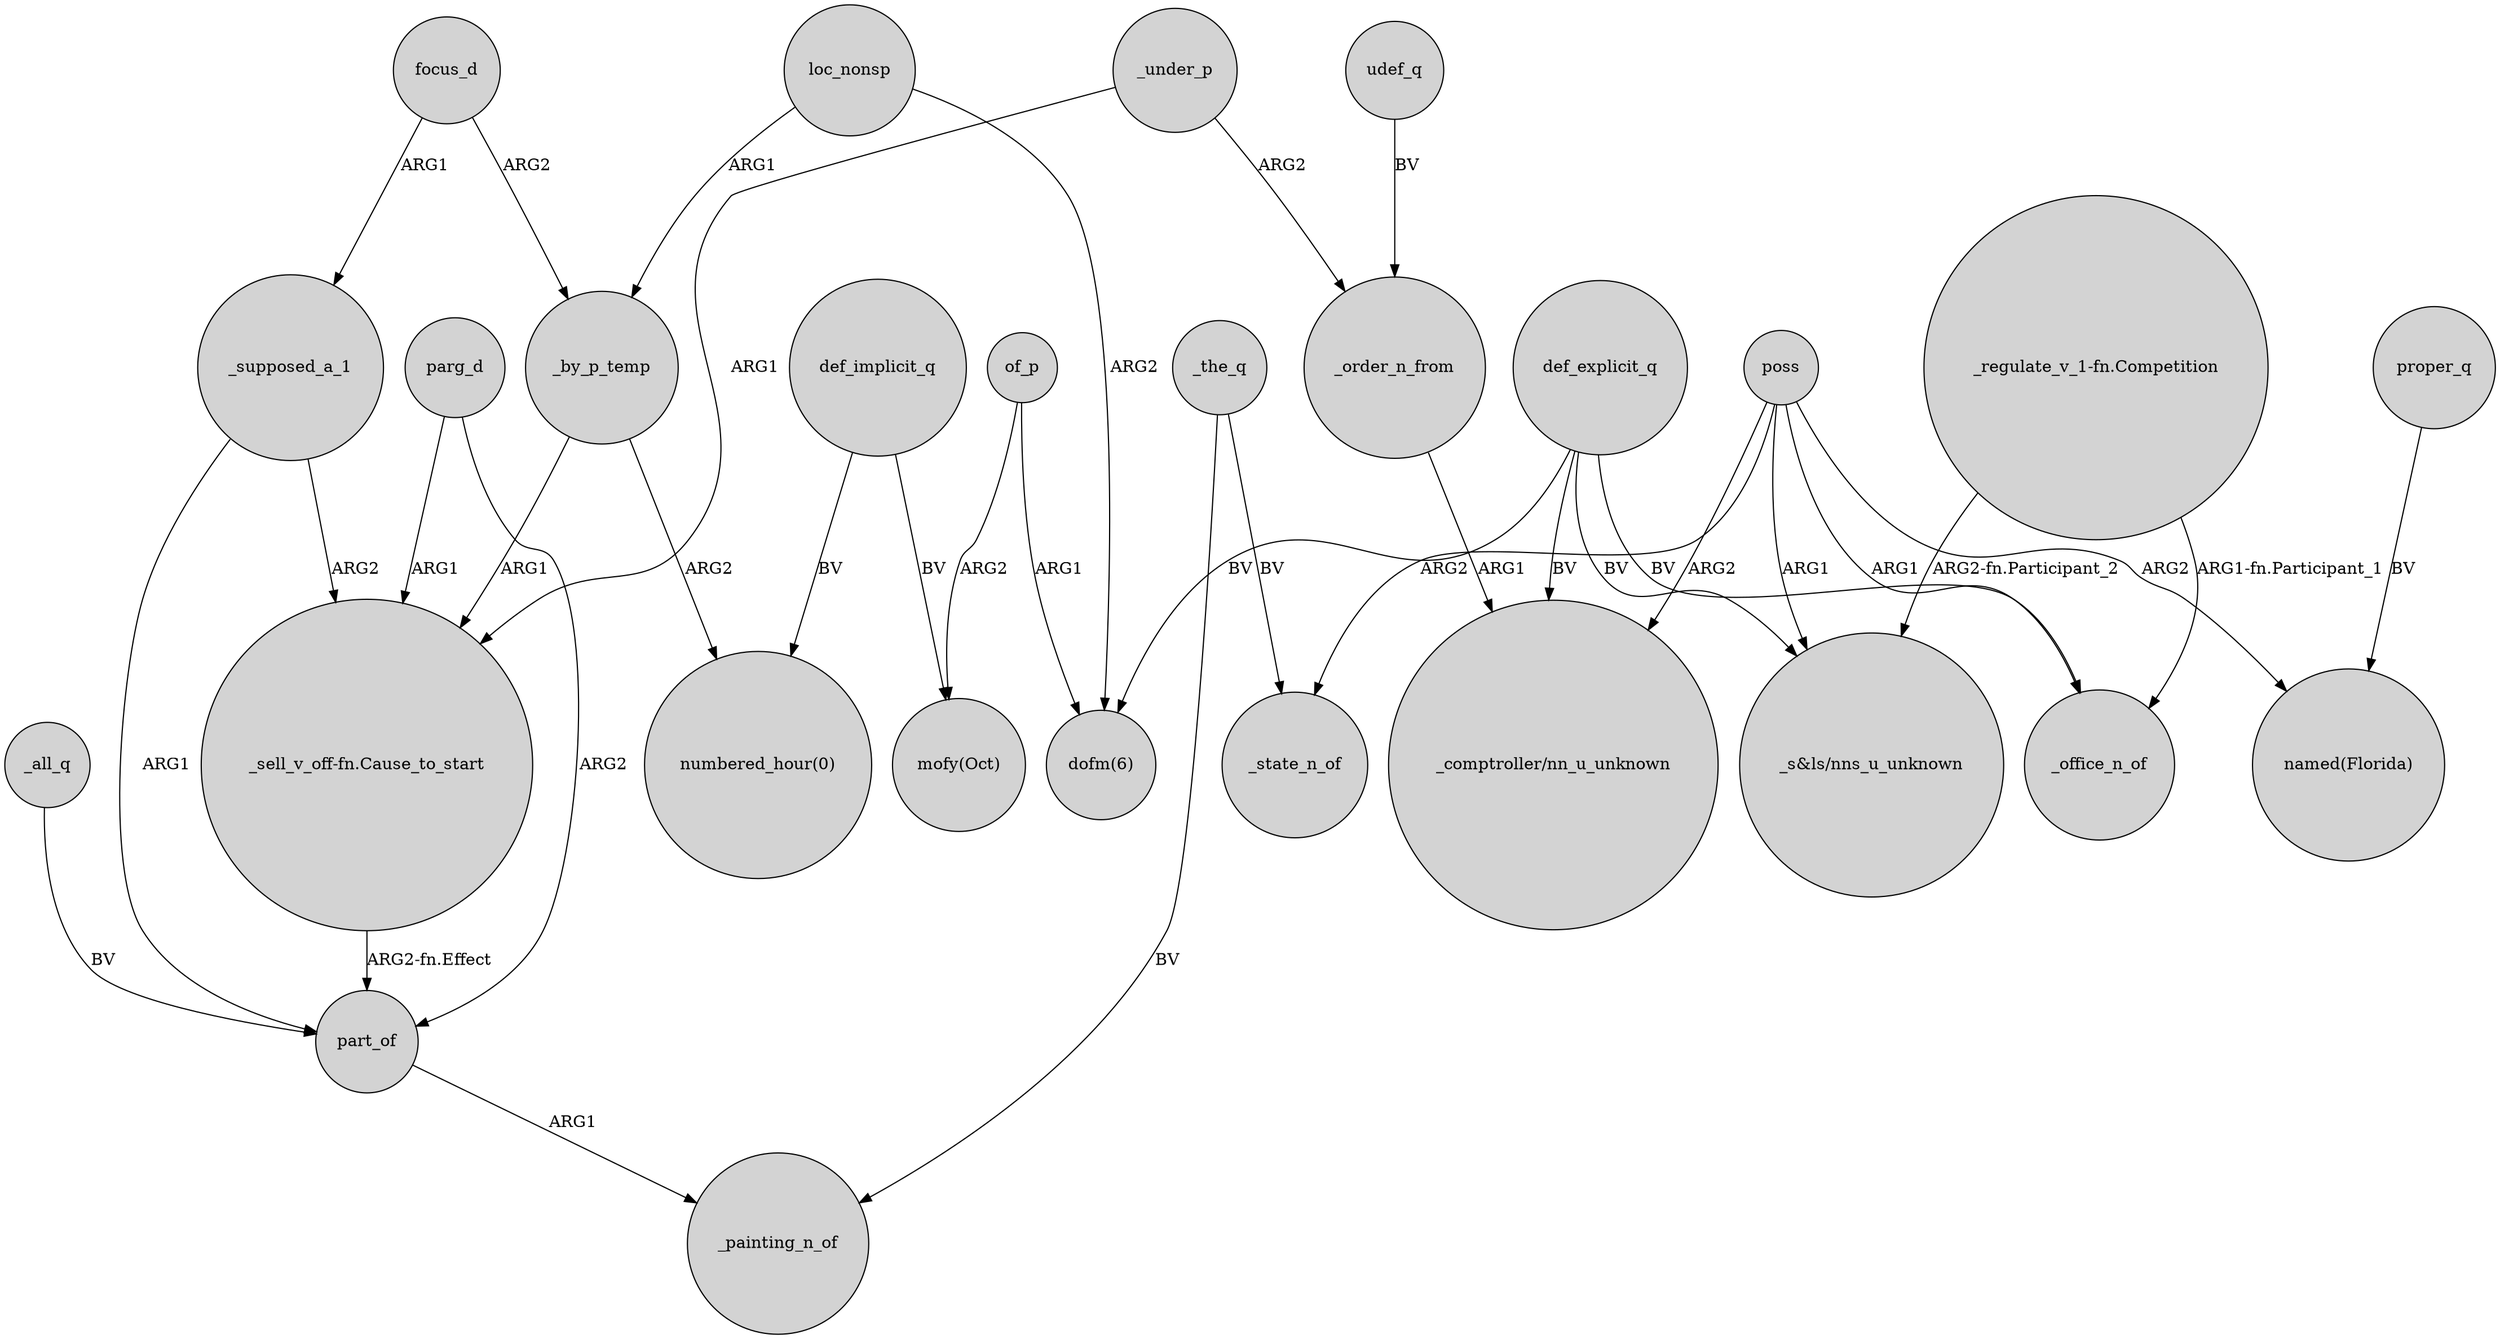 digraph {
	node [shape=circle style=filled]
	_under_p -> _order_n_from [label=ARG2]
	poss -> "_comptroller/nn_u_unknown" [label=ARG2]
	_by_p_temp -> "numbered_hour(0)" [label=ARG2]
	_by_p_temp -> "_sell_v_off-fn.Cause_to_start" [label=ARG1]
	_the_q -> _state_n_of [label=BV]
	def_implicit_q -> "numbered_hour(0)" [label=BV]
	poss -> _state_n_of [label=ARG2]
	of_p -> "mofy(Oct)" [label=ARG2]
	"_regulate_v_1-fn.Competition" -> _office_n_of [label="ARG1-fn.Participant_1"]
	_all_q -> part_of [label=BV]
	poss -> "_s&ls/nns_u_unknown" [label=ARG1]
	loc_nonsp -> "dofm(6)" [label=ARG2]
	parg_d -> part_of [label=ARG2]
	poss -> _office_n_of [label=ARG1]
	def_explicit_q -> "_s&ls/nns_u_unknown" [label=BV]
	_supposed_a_1 -> "_sell_v_off-fn.Cause_to_start" [label=ARG2]
	udef_q -> _order_n_from [label=BV]
	_order_n_from -> "_comptroller/nn_u_unknown" [label=ARG1]
	parg_d -> "_sell_v_off-fn.Cause_to_start" [label=ARG1]
	_under_p -> "_sell_v_off-fn.Cause_to_start" [label=ARG1]
	_supposed_a_1 -> part_of [label=ARG1]
	def_explicit_q -> "dofm(6)" [label=BV]
	"_sell_v_off-fn.Cause_to_start" -> part_of [label="ARG2-fn.Effect"]
	loc_nonsp -> _by_p_temp [label=ARG1]
	proper_q -> "named(Florida)" [label=BV]
	_the_q -> _painting_n_of [label=BV]
	def_implicit_q -> "mofy(Oct)" [label=BV]
	def_explicit_q -> _office_n_of [label=BV]
	part_of -> _painting_n_of [label=ARG1]
	focus_d -> _supposed_a_1 [label=ARG1]
	of_p -> "dofm(6)" [label=ARG1]
	"_regulate_v_1-fn.Competition" -> "_s&ls/nns_u_unknown" [label="ARG2-fn.Participant_2"]
	focus_d -> _by_p_temp [label=ARG2]
	poss -> "named(Florida)" [label=ARG2]
	def_explicit_q -> "_comptroller/nn_u_unknown" [label=BV]
}
